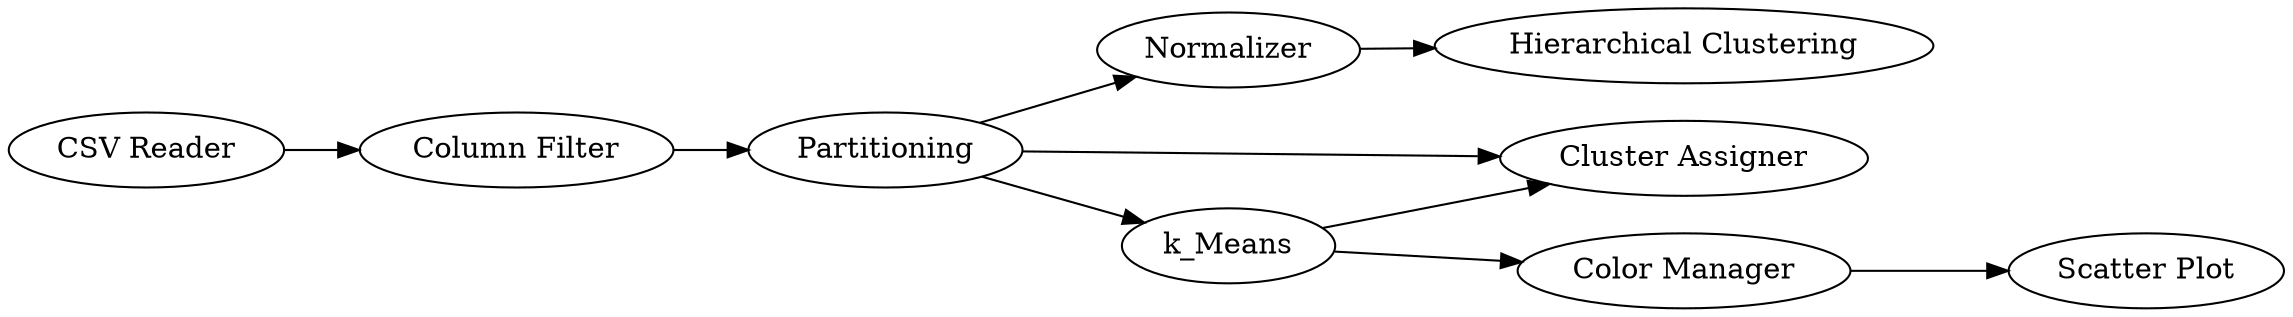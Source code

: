 digraph {
	"-2389423489031276277_4" [label=Partitioning]
	"-2389423489031276277_1" [label="CSV Reader"]
	"-2389423489031276277_10" [label="Hierarchical Clustering"]
	"-2389423489031276277_5" [label="Cluster Assigner"]
	"-2389423489031276277_9" [label=Normalizer]
	"-2389423489031276277_3" [label=k_Means]
	"-2389423489031276277_6" [label="Color Manager"]
	"-2389423489031276277_23" [label="Scatter Plot"]
	"-2389423489031276277_15" [label="Column Filter"]
	"-2389423489031276277_4" -> "-2389423489031276277_5"
	"-2389423489031276277_3" -> "-2389423489031276277_6"
	"-2389423489031276277_4" -> "-2389423489031276277_3"
	"-2389423489031276277_3" -> "-2389423489031276277_5"
	"-2389423489031276277_15" -> "-2389423489031276277_4"
	"-2389423489031276277_9" -> "-2389423489031276277_10"
	"-2389423489031276277_4" -> "-2389423489031276277_9"
	"-2389423489031276277_6" -> "-2389423489031276277_23"
	"-2389423489031276277_1" -> "-2389423489031276277_15"
	rankdir=LR
}
